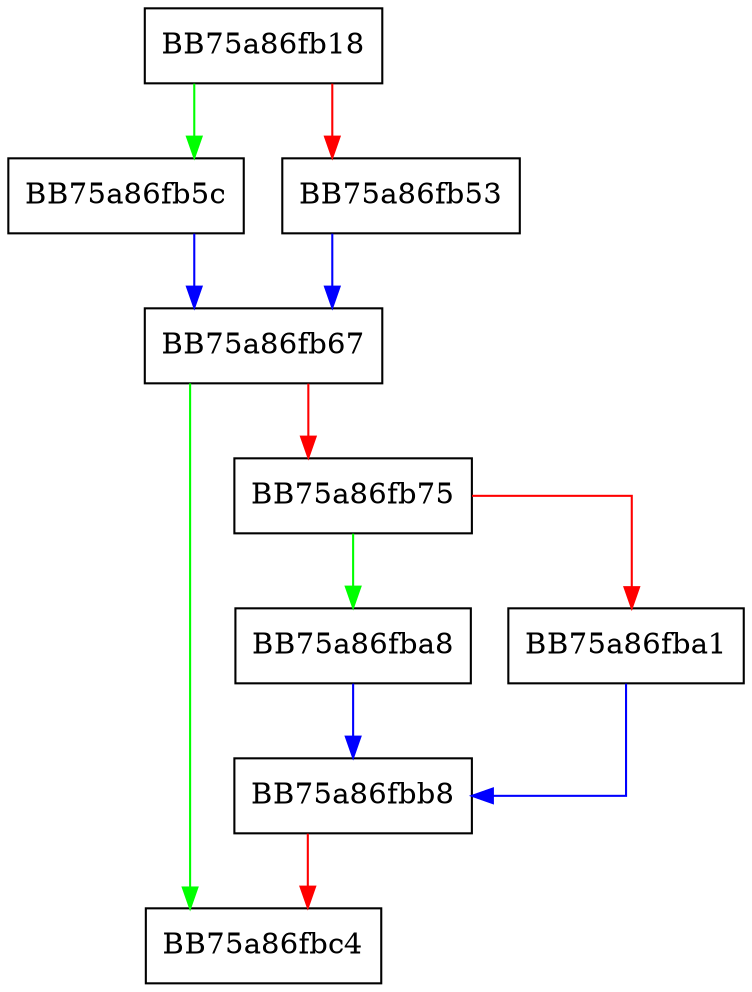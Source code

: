 digraph GetFdrConfiguration {
  node [shape="box"];
  graph [splines=ortho];
  BB75a86fb18 -> BB75a86fb5c [color="green"];
  BB75a86fb18 -> BB75a86fb53 [color="red"];
  BB75a86fb53 -> BB75a86fb67 [color="blue"];
  BB75a86fb5c -> BB75a86fb67 [color="blue"];
  BB75a86fb67 -> BB75a86fbc4 [color="green"];
  BB75a86fb67 -> BB75a86fb75 [color="red"];
  BB75a86fb75 -> BB75a86fba8 [color="green"];
  BB75a86fb75 -> BB75a86fba1 [color="red"];
  BB75a86fba1 -> BB75a86fbb8 [color="blue"];
  BB75a86fba8 -> BB75a86fbb8 [color="blue"];
  BB75a86fbb8 -> BB75a86fbc4 [color="red"];
}
